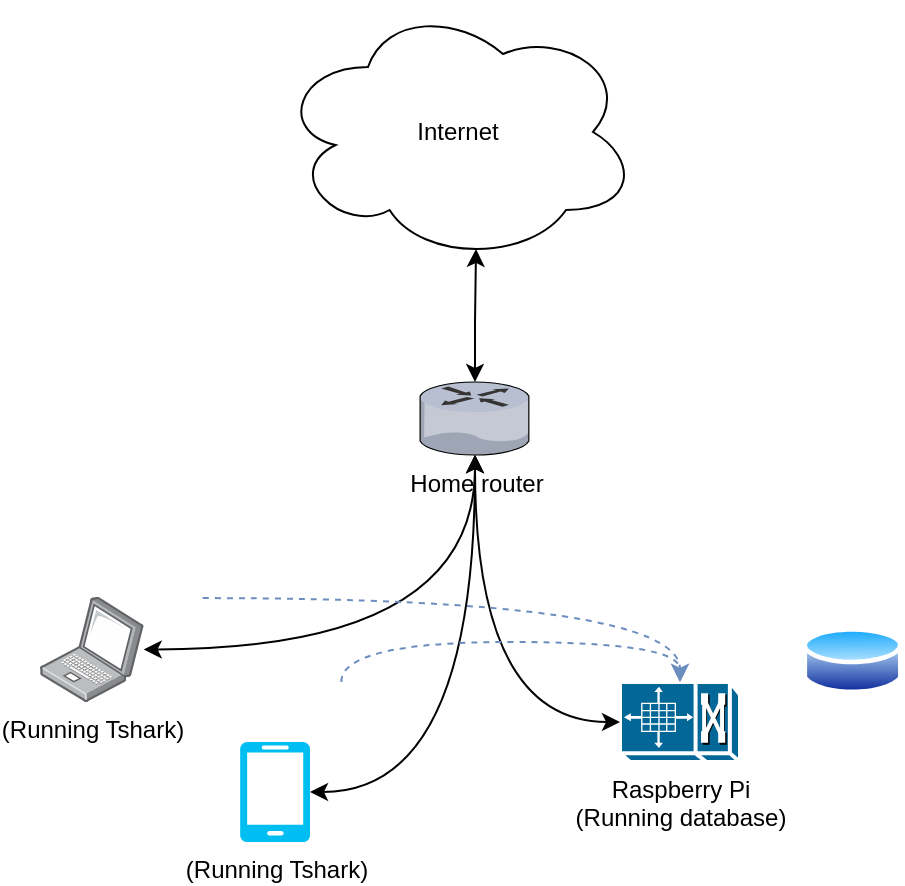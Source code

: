 <mxfile version="26.0.4">
  <diagram name="Página-1" id="ByPnyzdSTrtcEhe8VtN3">
    <mxGraphModel dx="830" dy="1616" grid="1" gridSize="10" guides="1" tooltips="1" connect="1" arrows="1" fold="1" page="1" pageScale="1" pageWidth="827" pageHeight="1169" background="#ffffff" math="0" shadow="0">
      <root>
        <mxCell id="0" />
        <mxCell id="1" parent="0" />
        <mxCell id="K6Pyr4SFYFlHtut3ddDA-1" value="Home router" style="verticalLabelPosition=bottom;sketch=0;aspect=fixed;html=1;verticalAlign=top;strokeColor=none;align=center;outlineConnect=0;shape=mxgraph.citrix.router;" parent="1" vertex="1">
          <mxGeometry x="380" y="120" width="55" height="36.5" as="geometry" />
        </mxCell>
        <mxCell id="K6Pyr4SFYFlHtut3ddDA-2" value="Raspberry Pi&lt;div&gt;(Running database&lt;span style=&quot;background-color: transparent; color: light-dark(rgb(0, 0, 0), rgb(255, 255, 255));&quot;&gt;)&lt;/span&gt;&lt;/div&gt;" style="shape=mxgraph.cisco.misc.pxf;html=1;pointerEvents=1;dashed=0;fillColor=#036897;strokeColor=#ffffff;strokeWidth=2;verticalLabelPosition=bottom;verticalAlign=top;align=center;outlineConnect=0;direction=south;" parent="1" vertex="1">
          <mxGeometry x="480" y="270" width="60" height="40" as="geometry" />
        </mxCell>
        <mxCell id="K6Pyr4SFYFlHtut3ddDA-3" value="(Running Tshark)" style="verticalLabelPosition=bottom;html=1;verticalAlign=top;align=center;strokeColor=none;fillColor=#00BEF2;shape=mxgraph.azure.mobile;pointerEvents=1;" parent="1" vertex="1">
          <mxGeometry x="290" y="300" width="35" height="50" as="geometry" />
        </mxCell>
        <mxCell id="K6Pyr4SFYFlHtut3ddDA-7" style="edgeStyle=orthogonalEdgeStyle;rounded=0;orthogonalLoop=1;jettySize=auto;html=1;endArrow=classic;endFill=1;curved=1;startArrow=classic;startFill=1;" parent="1" source="K6Pyr4SFYFlHtut3ddDA-4" target="K6Pyr4SFYFlHtut3ddDA-1" edge="1">
          <mxGeometry relative="1" as="geometry" />
        </mxCell>
        <mxCell id="K6Pyr4SFYFlHtut3ddDA-4" value="(Running Tshark)" style="image;points=[];aspect=fixed;html=1;align=center;shadow=0;dashed=0;image=img/lib/allied_telesis/computer_and_terminals/Laptop.svg;" parent="1" vertex="1">
          <mxGeometry x="190" y="227.4" width="51.86" height="52.6" as="geometry" />
        </mxCell>
        <mxCell id="K6Pyr4SFYFlHtut3ddDA-8" value="" style="shape=image;html=1;verticalAlign=top;verticalLabelPosition=bottom;labelBackgroundColor=#ffffff;imageAspect=0;aspect=fixed;image=https://cdn4.iconfinder.com/data/icons/evil-icons-user-interface/64/download-128.png;align=center;" parent="1" vertex="1">
          <mxGeometry x="530" y="238.7" width="41.3" height="41.3" as="geometry" />
        </mxCell>
        <mxCell id="K6Pyr4SFYFlHtut3ddDA-9" style="edgeStyle=orthogonalEdgeStyle;rounded=0;orthogonalLoop=1;jettySize=auto;html=1;endArrow=classic;endFill=1;curved=1;startArrow=classic;startFill=1;exitX=1;exitY=0.5;exitDx=0;exitDy=0;exitPerimeter=0;" parent="1" source="K6Pyr4SFYFlHtut3ddDA-3" target="K6Pyr4SFYFlHtut3ddDA-1" edge="1">
          <mxGeometry relative="1" as="geometry">
            <mxPoint x="355" y="301.95" as="sourcePoint" />
            <mxPoint x="521" y="204.95" as="targetPoint" />
          </mxGeometry>
        </mxCell>
        <mxCell id="K6Pyr4SFYFlHtut3ddDA-10" style="edgeStyle=orthogonalEdgeStyle;rounded=0;orthogonalLoop=1;jettySize=auto;html=1;endArrow=classic;endFill=1;curved=1;startArrow=classic;startFill=1;exitX=0.5;exitY=1;exitDx=0;exitDy=0;exitPerimeter=0;fillColor=#ffe6cc;strokeColor=#050505;" parent="1" source="K6Pyr4SFYFlHtut3ddDA-2" target="K6Pyr4SFYFlHtut3ddDA-1" edge="1">
          <mxGeometry relative="1" as="geometry">
            <mxPoint x="500" y="269.45" as="sourcePoint" />
            <mxPoint x="553" y="124.5" as="targetPoint" />
          </mxGeometry>
        </mxCell>
        <mxCell id="WwsZdTVqHZh9wnNg2Ymx-2" value="" style="shape=image;html=1;verticalAlign=top;verticalLabelPosition=bottom;labelBackgroundColor=#ffffff;imageAspect=0;aspect=fixed;image=https://cdn4.iconfinder.com/data/icons/evil-icons-user-interface/64/download-128.png;align=center;" parent="1" vertex="1">
          <mxGeometry x="320" y="270" width="41.3" height="41.3" as="geometry" />
        </mxCell>
        <mxCell id="WwsZdTVqHZh9wnNg2Ymx-8" style="edgeStyle=orthogonalEdgeStyle;rounded=0;orthogonalLoop=1;jettySize=auto;html=1;fillColor=#dae8fc;strokeColor=#6c8ebf;curved=1;dashed=1;" parent="1" source="WwsZdTVqHZh9wnNg2Ymx-3" target="K6Pyr4SFYFlHtut3ddDA-2" edge="1">
          <mxGeometry relative="1" as="geometry" />
        </mxCell>
        <mxCell id="WwsZdTVqHZh9wnNg2Ymx-3" value="" style="shape=image;html=1;verticalAlign=top;verticalLabelPosition=bottom;labelBackgroundColor=#ffffff;imageAspect=0;aspect=fixed;image=https://cdn4.iconfinder.com/data/icons/evil-icons-user-interface/64/download-128.png;align=center;" parent="1" vertex="1">
          <mxGeometry x="230" y="207.4" width="41.3" height="41.3" as="geometry" />
        </mxCell>
        <mxCell id="WwsZdTVqHZh9wnNg2Ymx-7" value="" style="image;aspect=fixed;perimeter=ellipsePerimeter;html=1;align=center;shadow=0;dashed=0;spacingTop=3;image=img/lib/active_directory/database.svg;" parent="1" vertex="1">
          <mxGeometry x="571.3" y="240.85" width="50" height="37" as="geometry" />
        </mxCell>
        <mxCell id="WwsZdTVqHZh9wnNg2Ymx-9" style="edgeStyle=orthogonalEdgeStyle;rounded=0;orthogonalLoop=1;jettySize=auto;html=1;fillColor=#dae8fc;strokeColor=#6c8ebf;curved=1;dashed=1;entryX=0;entryY=0.5;entryDx=0;entryDy=0;entryPerimeter=0;" parent="1" source="WwsZdTVqHZh9wnNg2Ymx-2" target="K6Pyr4SFYFlHtut3ddDA-2" edge="1">
          <mxGeometry relative="1" as="geometry">
            <mxPoint x="381.8" y="268" as="sourcePoint" />
            <mxPoint x="620.8" y="310" as="targetPoint" />
            <Array as="points">
              <mxPoint x="510" y="250" />
            </Array>
          </mxGeometry>
        </mxCell>
        <mxCell id="MPmJYswaBLM7cAwz9j_h-13" value="Internet" style="ellipse;shape=cloud;whiteSpace=wrap;html=1;" vertex="1" parent="1">
          <mxGeometry x="309" y="-70" width="180" height="130" as="geometry" />
        </mxCell>
        <mxCell id="MPmJYswaBLM7cAwz9j_h-14" style="edgeStyle=orthogonalEdgeStyle;rounded=0;orthogonalLoop=1;jettySize=auto;html=1;entryX=0.55;entryY=0.95;entryDx=0;entryDy=0;entryPerimeter=0;endArrow=classic;endFill=1;startArrow=classic;startFill=1;" edge="1" parent="1" target="MPmJYswaBLM7cAwz9j_h-13" source="K6Pyr4SFYFlHtut3ddDA-1">
          <mxGeometry relative="1" as="geometry">
            <mxPoint x="407" y="120" as="sourcePoint" />
            <Array as="points" />
          </mxGeometry>
        </mxCell>
      </root>
    </mxGraphModel>
  </diagram>
</mxfile>
